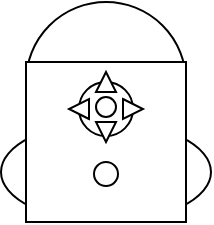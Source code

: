 <mxfile version="12.3.7" type="device" pages="1"><diagram id="qB9L1Cb3DhEaYUuQo80A" name="Page-1"><mxGraphModel dx="1107" dy="646" grid="1" gridSize="10" guides="1" tooltips="1" connect="1" arrows="1" fold="1" page="1" pageScale="1" pageWidth="1169" pageHeight="827" math="0" shadow="0"><root><mxCell id="0"/><mxCell id="1" parent="0"/><mxCell id="spooD4yjkM3qiapYt5UC-3" value="" style="ellipse;whiteSpace=wrap;html=1;" vertex="1" parent="1"><mxGeometry x="237.5" y="290" width="105" height="50" as="geometry"/></mxCell><mxCell id="spooD4yjkM3qiapYt5UC-2" value="" style="ellipse;whiteSpace=wrap;html=1;aspect=fixed;" vertex="1" parent="1"><mxGeometry x="250" y="230" width="80" height="80" as="geometry"/></mxCell><mxCell id="spooD4yjkM3qiapYt5UC-1" value="" style="whiteSpace=wrap;html=1;aspect=fixed;" vertex="1" parent="1"><mxGeometry x="250" y="260" width="80" height="80" as="geometry"/></mxCell><mxCell id="spooD4yjkM3qiapYt5UC-6" value="" style="ellipse;whiteSpace=wrap;html=1;aspect=fixed;" vertex="1" parent="1"><mxGeometry x="276.5" y="270" width="27" height="27" as="geometry"/></mxCell><mxCell id="spooD4yjkM3qiapYt5UC-7" value="" style="triangle;whiteSpace=wrap;html=1;" vertex="1" parent="1"><mxGeometry x="298.5" y="278.5" width="10" height="10" as="geometry"/></mxCell><mxCell id="spooD4yjkM3qiapYt5UC-8" value="" style="triangle;whiteSpace=wrap;html=1;rotation=-180;" vertex="1" parent="1"><mxGeometry x="271.5" y="278.5" width="10" height="10" as="geometry"/></mxCell><mxCell id="spooD4yjkM3qiapYt5UC-9" value="" style="triangle;whiteSpace=wrap;html=1;rotation=-90;" vertex="1" parent="1"><mxGeometry x="285" y="265" width="10" height="10" as="geometry"/></mxCell><mxCell id="spooD4yjkM3qiapYt5UC-10" value="" style="triangle;whiteSpace=wrap;html=1;rotation=90;" vertex="1" parent="1"><mxGeometry x="285" y="290" width="10" height="10" as="geometry"/></mxCell><mxCell id="spooD4yjkM3qiapYt5UC-11" value="" style="ellipse;whiteSpace=wrap;html=1;aspect=fixed;" vertex="1" parent="1"><mxGeometry x="285" y="277.5" width="10" height="10" as="geometry"/></mxCell><mxCell id="spooD4yjkM3qiapYt5UC-12" value="" style="ellipse;whiteSpace=wrap;html=1;aspect=fixed;" vertex="1" parent="1"><mxGeometry x="284" y="310" width="12" height="12" as="geometry"/></mxCell></root></mxGraphModel></diagram></mxfile>